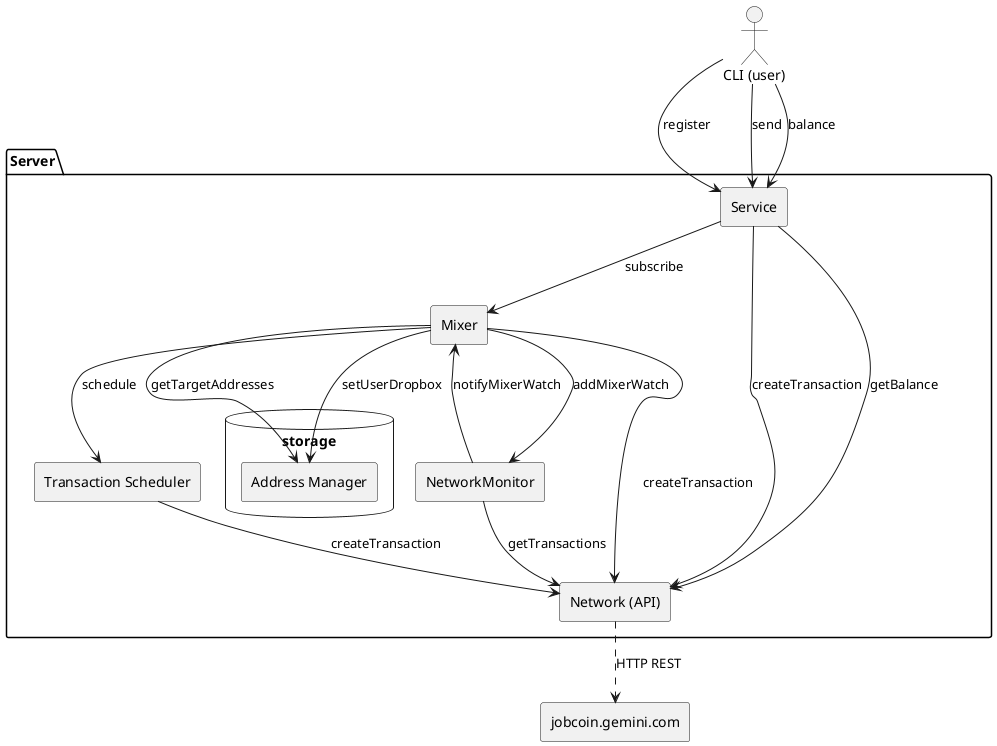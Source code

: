 @startuml

package "Server" {
  agent "Mixer"
  agent "NetworkMonitor"
  agent "Network (API)" as api
  database "storage" { 
    agent "Address Manager" as amgr 
  }
  agent "Transaction Scheduler" as sched
  agent Service
}

agent jobcoin.gemini.com

"CLI (user)" as CLI

CLI --> Service : register
CLI --> Service : send
CLI --> Service : balance

Service --> Mixer : subscribe
Service --> api : createTransaction
Service --> api : getBalance

Mixer --> amgr : getTargetAddresses
Mixer --> amgr : setUserDropbox
Mixer --> NetworkMonitor : addMixerWatch
Mixer --> sched : schedule
Mixer --> api : createTransaction

NetworkMonitor --> api : getTransactions
NetworkMonitor --> Mixer : notifyMixerWatch

sched --> api : createTransaction

api ..> jobcoin.gemini.com : HTTP REST

@enduml